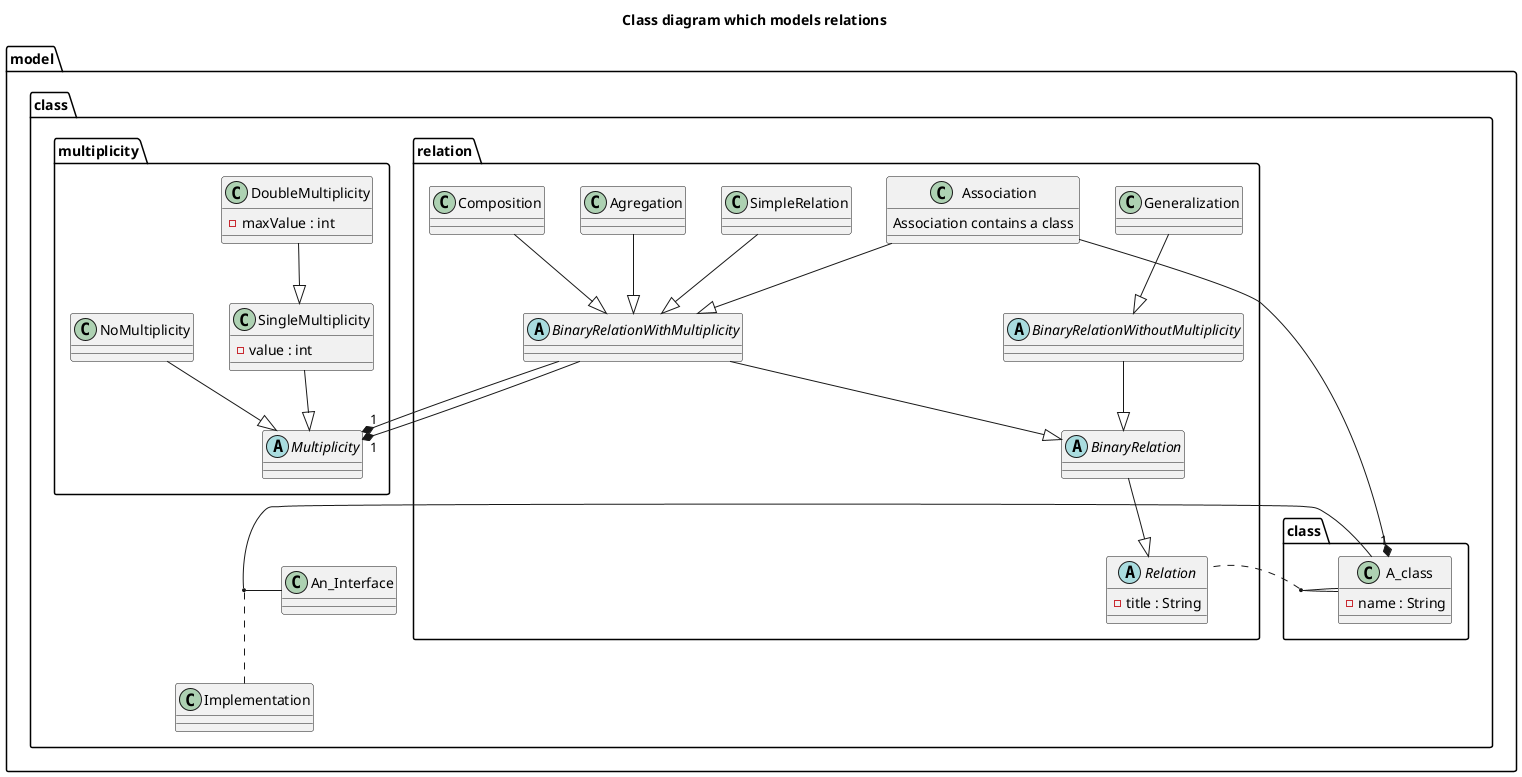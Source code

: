 @startuml

title Class diagram which models relations

package model.class <<folder>> {

	package model.class.class <<folder>> {
		 
		 class A_class {
		  - name : String
		}	
	}
	
	A_class " " - " " A_class
	

	package model.class.relation <<folder>> {
			
			abstract class Relation{
				- title : String
			}
			
			abstract class BinaryRelation{
			}
		
			abstract class BinaryRelationWithoutMultiplicity{
			}
			
			class Generalization {
			}	
		
			(A_class, A_class) .. Relation
			Generalization --|> BinaryRelationWithoutMultiplicity
			BinaryRelationWithoutMultiplicity --|> BinaryRelation
			BinaryRelation --|> Relation
			
		
			abstract class BinaryRelationWithMultiplicity{
			}
			
			class Agregation {
			}
			
			
			class Composition {
			}

			class SimpleRelation {
			}
			
			class Association{
				Association contains a class
			}
			
			
						
		}
		
		SimpleRelation --|> BinaryRelationWithMultiplicity
		Association --|> BinaryRelationWithMultiplicity
		Agregation --|> BinaryRelationWithMultiplicity
		Composition --|> BinaryRelationWithMultiplicity
		BinaryRelationWithMultiplicity --|> BinaryRelation
		
		A_class " " - " " An_Interface
		(A_class, An_Interface) .. Implementation

		class Implementation {
		}
		
		
		
		package model.class.multiplicity <<folder>> {
			Abstract class Multiplicity{
			}
			
			class SingleMultiplicity{
				- value : int
			}	
			
			class DoubleMultiplicity{
				- maxValue : int
			}
			
			class NoMultiplicity{
			}	
		}
		
		SingleMultiplicity --|> Multiplicity
		DoubleMultiplicity --|> SingleMultiplicity
		NoMultiplicity --|> Multiplicity
	
		BinaryRelationWithMultiplicity " " --* "1" Multiplicity
		BinaryRelationWithMultiplicity " " --* "1" Multiplicity
		
		Association " " --* "1" A_class
}



@enduml